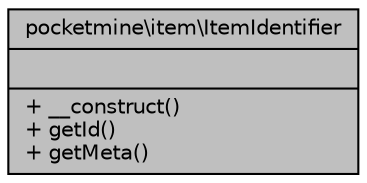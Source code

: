 digraph "pocketmine\item\ItemIdentifier"
{
 // INTERACTIVE_SVG=YES
 // LATEX_PDF_SIZE
  edge [fontname="Helvetica",fontsize="10",labelfontname="Helvetica",labelfontsize="10"];
  node [fontname="Helvetica",fontsize="10",shape=record];
  Node1 [label="{pocketmine\\item\\ItemIdentifier\n||+ __construct()\l+ getId()\l+ getMeta()\l}",height=0.2,width=0.4,color="black", fillcolor="grey75", style="filled", fontcolor="black",tooltip=" "];
}
